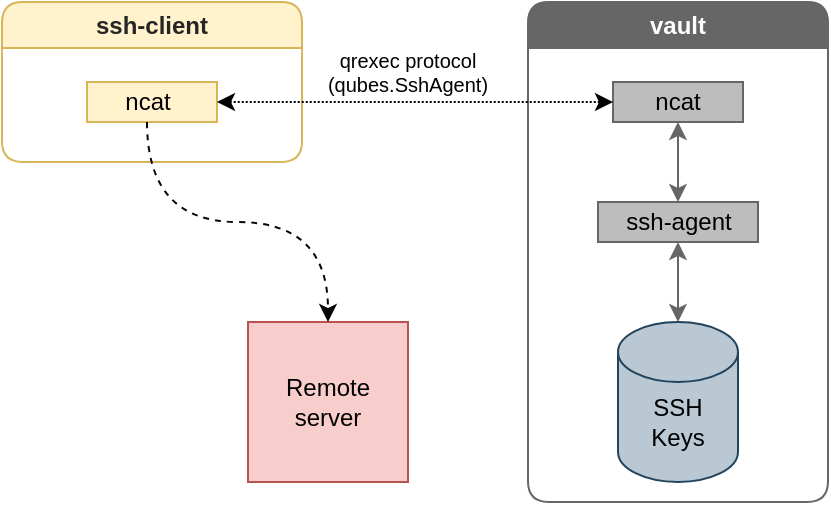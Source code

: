 <mxfile version="13.10.0" type="github">
  <diagram id="SKtbNTC9j6CT3jW_uAWr" name="Page-1">
    <mxGraphModel dx="506" dy="425" grid="1" gridSize="10" guides="1" tooltips="1" connect="1" arrows="1" fold="1" page="0" pageScale="1" pageWidth="1169" pageHeight="826" background="#ffffff" math="0" shadow="0">
      <root>
        <mxCell id="0" />
        <mxCell id="1" parent="0" />
        <mxCell id="5" value="vault" style="swimlane;whiteSpace=wrap;html=1;rounded=1;shadow=0;glass=0;comic=0;startSize=23;swimlaneFillColor=#ffffff;fontColor=#ffffff;fillColor=#666666;strokeColor=#666666;" parent="1" vertex="1">
          <mxGeometry x="600" y="40" width="150" height="250" as="geometry" />
        </mxCell>
        <mxCell id="QTO3XgoEFIxhdkZU8tme-128" value="" style="shape=cylinder3;whiteSpace=wrap;html=1;boundedLbl=1;backgroundOutline=1;size=15;rounded=0;glass=0;comic=0;strokeColor=#23445d;strokeWidth=1;fillColor=#bac8d3;" parent="5" vertex="1">
          <mxGeometry x="45" y="160" width="60" height="80" as="geometry" />
        </mxCell>
        <mxCell id="QTO3XgoEFIxhdkZU8tme-130" value="" style="rounded=0;whiteSpace=wrap;html=1;glass=0;comic=0;strokeWidth=1;fillColor=#BDBDBD;strokeColor=#666666;" parent="5" vertex="1">
          <mxGeometry x="42.5" y="40" width="65" height="20" as="geometry" />
        </mxCell>
        <mxCell id="QTO3XgoEFIxhdkZU8tme-133" value="" style="rounded=0;whiteSpace=wrap;html=1;glass=0;comic=0;strokeWidth=1;fillColor=#BDBDBD;strokeColor=#666666;" parent="5" vertex="1">
          <mxGeometry x="35" y="100" width="80" height="20" as="geometry" />
        </mxCell>
        <mxCell id="QTO3XgoEFIxhdkZU8tme-134" value="" style="endArrow=classic;startArrow=classic;html=1;entryX=0.5;entryY=1;entryDx=0;entryDy=0;exitX=0.5;exitY=0;exitDx=0;exitDy=0;exitPerimeter=0;strokeColor=#666666;" parent="5" source="QTO3XgoEFIxhdkZU8tme-128" target="QTO3XgoEFIxhdkZU8tme-133" edge="1">
          <mxGeometry width="50" height="50" relative="1" as="geometry">
            <mxPoint x="70" y="220" as="sourcePoint" />
            <mxPoint x="120" y="170" as="targetPoint" />
          </mxGeometry>
        </mxCell>
        <mxCell id="QTO3XgoEFIxhdkZU8tme-135" value="&lt;div&gt;ssh-agent&lt;/div&gt;" style="text;html=1;strokeColor=none;fillColor=none;align=center;verticalAlign=middle;whiteSpace=wrap;rounded=0;glass=0;comic=0;" parent="5" vertex="1">
          <mxGeometry x="42.5" y="100" width="65" height="20" as="geometry" />
        </mxCell>
        <mxCell id="QTO3XgoEFIxhdkZU8tme-136" value="" style="endArrow=classic;startArrow=classic;html=1;strokeColor=#666666;entryX=0.5;entryY=1;entryDx=0;entryDy=0;exitX=0.5;exitY=0;exitDx=0;exitDy=0;" parent="5" source="QTO3XgoEFIxhdkZU8tme-135" target="QTO3XgoEFIxhdkZU8tme-130" edge="1">
          <mxGeometry width="50" height="50" relative="1" as="geometry">
            <mxPoint x="70" y="160" as="sourcePoint" />
            <mxPoint x="120" y="110" as="targetPoint" />
          </mxGeometry>
        </mxCell>
        <mxCell id="QTO3XgoEFIxhdkZU8tme-129" value="&lt;div&gt;SSH Keys&lt;/div&gt;" style="text;html=1;strokeColor=none;fillColor=none;align=center;verticalAlign=middle;whiteSpace=wrap;rounded=0;glass=0;comic=0;" parent="5" vertex="1">
          <mxGeometry x="55" y="200" width="40" height="20" as="geometry" />
        </mxCell>
        <mxCell id="QTO3XgoEFIxhdkZU8tme-137" value="ncat" style="text;html=1;strokeColor=none;fillColor=none;align=center;verticalAlign=middle;whiteSpace=wrap;rounded=0;glass=0;comic=0;" parent="5" vertex="1">
          <mxGeometry x="55" y="40" width="40" height="20" as="geometry" />
        </mxCell>
        <mxCell id="90" value="&lt;font color=&quot;#262626&quot;&gt;ssh-client&lt;/font&gt;" style="swimlane;whiteSpace=wrap;html=1;rounded=1;shadow=0;glass=0;comic=0;strokeColor=#d6b656;fillColor=#fff2cc;startSize=23;swimlaneFillColor=#ffffff;" parent="1" vertex="1">
          <mxGeometry x="337" y="40" width="150" height="80" as="geometry">
            <mxRectangle x="337" y="40" width="120" height="23" as="alternateBounds" />
          </mxGeometry>
        </mxCell>
        <mxCell id="7Ih5Z2z4oaHKUIcbK2M9-90" value="" style="rounded=0;whiteSpace=wrap;html=1;glass=0;comic=0;strokeWidth=1;fillColor=#fff2cc;strokeColor=#d6b656;" parent="90" vertex="1">
          <mxGeometry x="42.5" y="40" width="65" height="20" as="geometry" />
        </mxCell>
        <mxCell id="QTO3XgoEFIxhdkZU8tme-138" value="ncat" style="text;html=1;align=center;verticalAlign=middle;whiteSpace=wrap;rounded=0;glass=0;comic=0;" parent="90" vertex="1">
          <mxGeometry x="42.5" y="40" width="60" height="20" as="geometry" />
        </mxCell>
        <mxCell id="QTO3XgoEFIxhdkZU8tme-132" value="&lt;div style=&quot;font-size: 10px&quot;&gt;&lt;font style=&quot;font-size: 10px&quot;&gt;qrexec protocol&lt;/font&gt;&lt;/div&gt;&lt;div style=&quot;font-size: 10px&quot;&gt;&lt;font style=&quot;font-size: 10px&quot;&gt;(qubes.SshAgent)&lt;br&gt;&lt;/font&gt;&lt;/div&gt;" style="text;html=1;strokeColor=none;fillColor=none;align=center;verticalAlign=middle;whiteSpace=wrap;rounded=0;glass=0;comic=0;" parent="1" vertex="1">
          <mxGeometry x="520" y="70" width="40" height="10" as="geometry" />
        </mxCell>
        <mxCell id="QTO3XgoEFIxhdkZU8tme-149" value="" style="whiteSpace=wrap;html=1;aspect=fixed;rounded=0;glass=0;comic=0;strokeColor=#b85450;strokeWidth=1;fillColor=#f8cecc;" parent="1" vertex="1">
          <mxGeometry x="460" y="200" width="80" height="80" as="geometry" />
        </mxCell>
        <mxCell id="QTO3XgoEFIxhdkZU8tme-131" value="" style="endArrow=classic;startArrow=classic;html=1;entryX=0;entryY=0.5;entryDx=0;entryDy=0;dashed=1;dashPattern=1 1;exitX=1;exitY=0.5;exitDx=0;exitDy=0;" parent="1" source="7Ih5Z2z4oaHKUIcbK2M9-90" target="QTO3XgoEFIxhdkZU8tme-130" edge="1">
          <mxGeometry width="50" height="50" relative="1" as="geometry">
            <mxPoint x="470" y="130" as="sourcePoint" />
            <mxPoint x="520" y="80" as="targetPoint" />
          </mxGeometry>
        </mxCell>
        <mxCell id="QTO3XgoEFIxhdkZU8tme-150" value="Remote server" style="text;html=1;strokeColor=none;fillColor=none;align=center;verticalAlign=middle;whiteSpace=wrap;rounded=0;glass=0;comic=0;" parent="1" vertex="1">
          <mxGeometry x="480" y="230" width="40" height="20" as="geometry" />
        </mxCell>
        <mxCell id="7Ih5Z2z4oaHKUIcbK2M9-96" style="edgeStyle=orthogonalEdgeStyle;rounded=0;orthogonalLoop=1;jettySize=auto;html=1;exitX=0.5;exitY=1;exitDx=0;exitDy=0;entryX=0.5;entryY=0;entryDx=0;entryDy=0;strokeColor=#080808;curved=1;dashed=1;" parent="1" source="QTO3XgoEFIxhdkZU8tme-138" target="QTO3XgoEFIxhdkZU8tme-149" edge="1">
          <mxGeometry relative="1" as="geometry" />
        </mxCell>
      </root>
    </mxGraphModel>
  </diagram>
</mxfile>

